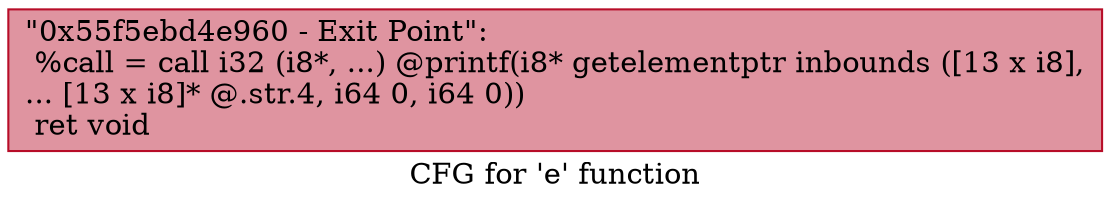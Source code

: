 digraph "CFG for 'e' function" {
	label="CFG for 'e' function";

	Node0x55f5ebd4e960 [shape=record,color="#b70d28ff", style=filled, fillcolor="#b70d2870",label="{\"0x55f5ebd4e960 - Exit Point\":\l  %call = call i32 (i8*, ...) @printf(i8* getelementptr inbounds ([13 x i8],\l... [13 x i8]* @.str.4, i64 0, i64 0))\l  ret void\l}"];
}
